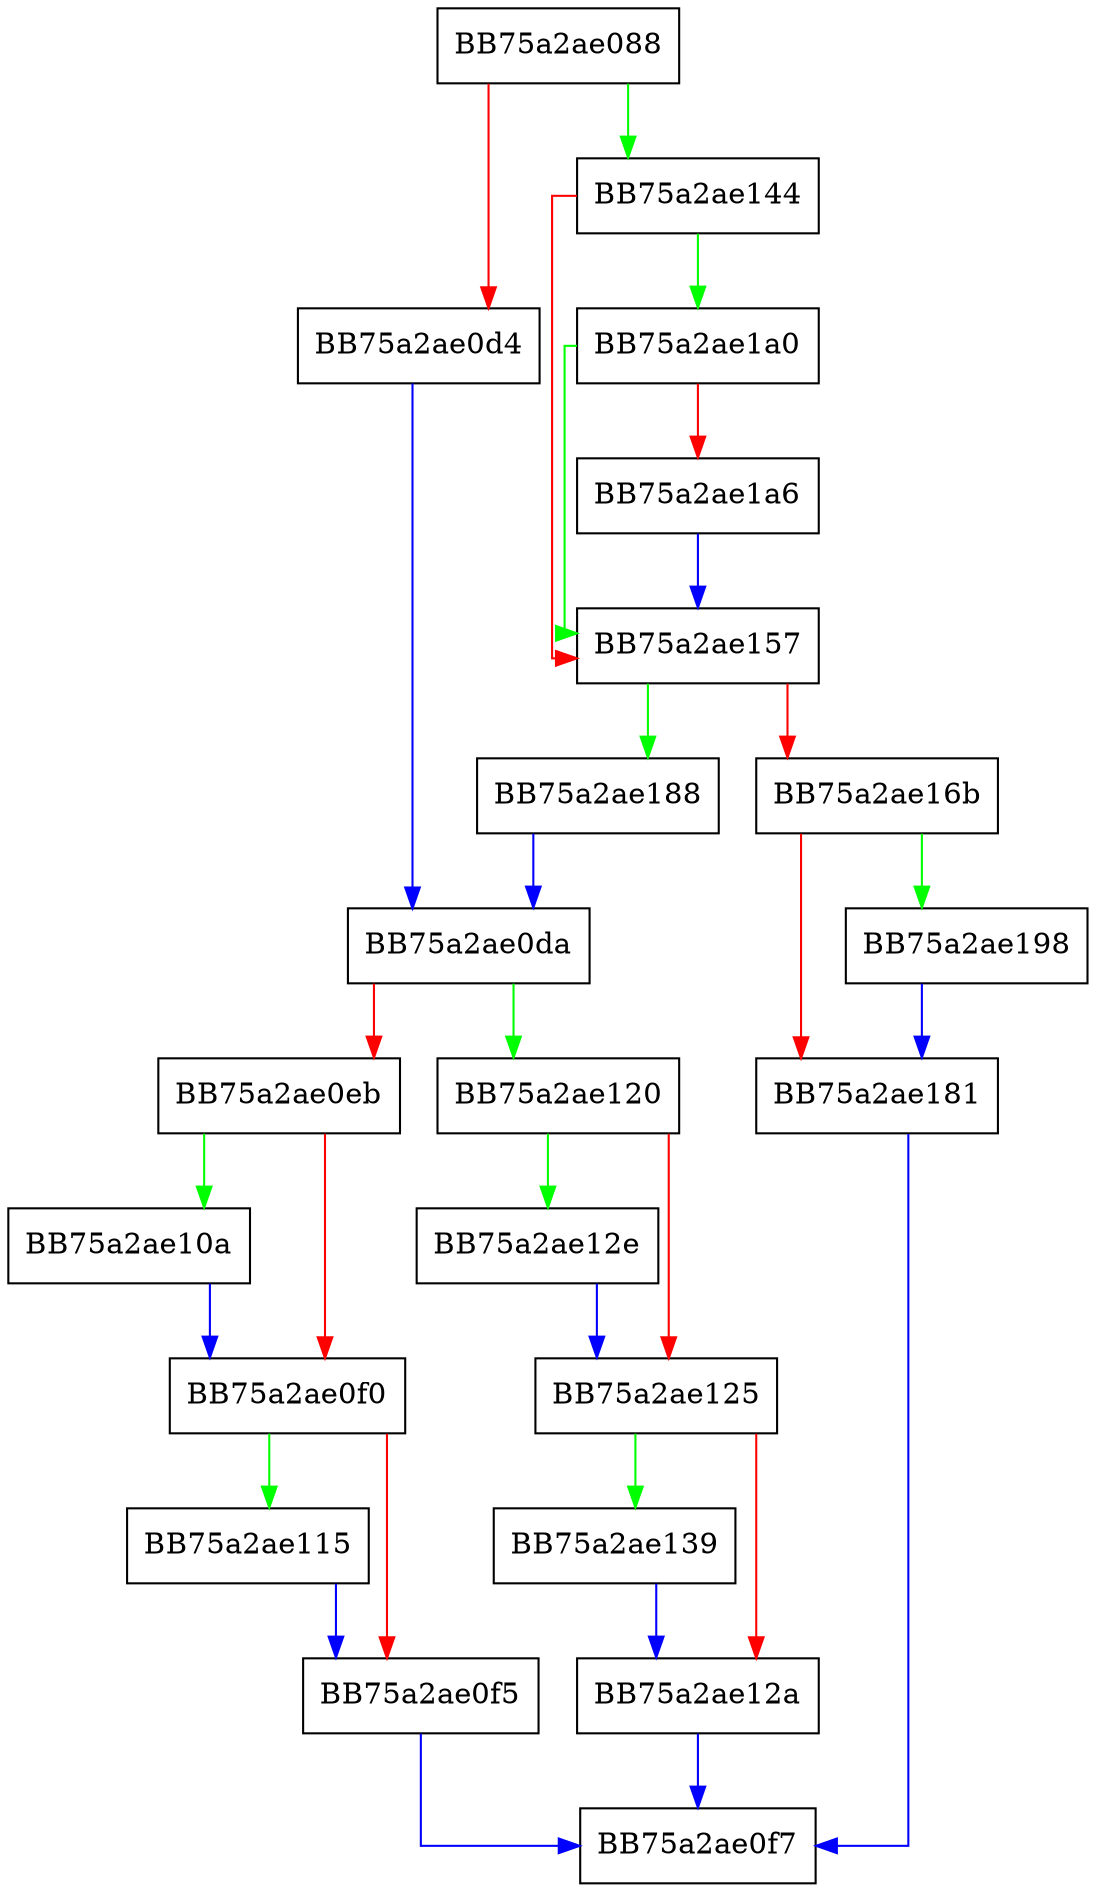 digraph GetDeviceInformation {
  node [shape="box"];
  graph [splines=ortho];
  BB75a2ae088 -> BB75a2ae144 [color="green"];
  BB75a2ae088 -> BB75a2ae0d4 [color="red"];
  BB75a2ae0d4 -> BB75a2ae0da [color="blue"];
  BB75a2ae0da -> BB75a2ae120 [color="green"];
  BB75a2ae0da -> BB75a2ae0eb [color="red"];
  BB75a2ae0eb -> BB75a2ae10a [color="green"];
  BB75a2ae0eb -> BB75a2ae0f0 [color="red"];
  BB75a2ae0f0 -> BB75a2ae115 [color="green"];
  BB75a2ae0f0 -> BB75a2ae0f5 [color="red"];
  BB75a2ae0f5 -> BB75a2ae0f7 [color="blue"];
  BB75a2ae10a -> BB75a2ae0f0 [color="blue"];
  BB75a2ae115 -> BB75a2ae0f5 [color="blue"];
  BB75a2ae120 -> BB75a2ae12e [color="green"];
  BB75a2ae120 -> BB75a2ae125 [color="red"];
  BB75a2ae125 -> BB75a2ae139 [color="green"];
  BB75a2ae125 -> BB75a2ae12a [color="red"];
  BB75a2ae12a -> BB75a2ae0f7 [color="blue"];
  BB75a2ae12e -> BB75a2ae125 [color="blue"];
  BB75a2ae139 -> BB75a2ae12a [color="blue"];
  BB75a2ae144 -> BB75a2ae1a0 [color="green"];
  BB75a2ae144 -> BB75a2ae157 [color="red"];
  BB75a2ae157 -> BB75a2ae188 [color="green"];
  BB75a2ae157 -> BB75a2ae16b [color="red"];
  BB75a2ae16b -> BB75a2ae198 [color="green"];
  BB75a2ae16b -> BB75a2ae181 [color="red"];
  BB75a2ae181 -> BB75a2ae0f7 [color="blue"];
  BB75a2ae188 -> BB75a2ae0da [color="blue"];
  BB75a2ae198 -> BB75a2ae181 [color="blue"];
  BB75a2ae1a0 -> BB75a2ae157 [color="green"];
  BB75a2ae1a0 -> BB75a2ae1a6 [color="red"];
  BB75a2ae1a6 -> BB75a2ae157 [color="blue"];
}